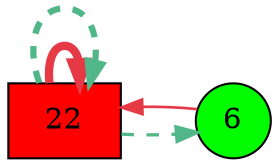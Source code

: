 digraph G{
rankdir=LR;
22 [style=filled, shape=box, fillcolor="#fe0000", label="22"];
6 [style=filled, shape=circle, fillcolor="#01fd00", label="6"];
22 -> 22 [color="#e63946",penwidth=4.00];
6 -> 22 [color="#e63946",penwidth=1.28];
22 -> 22 [color="#52b788",style=dashed,penwidth=3.00];
22 -> 6 [color="#52b788",style=dashed,penwidth=1.60];
}